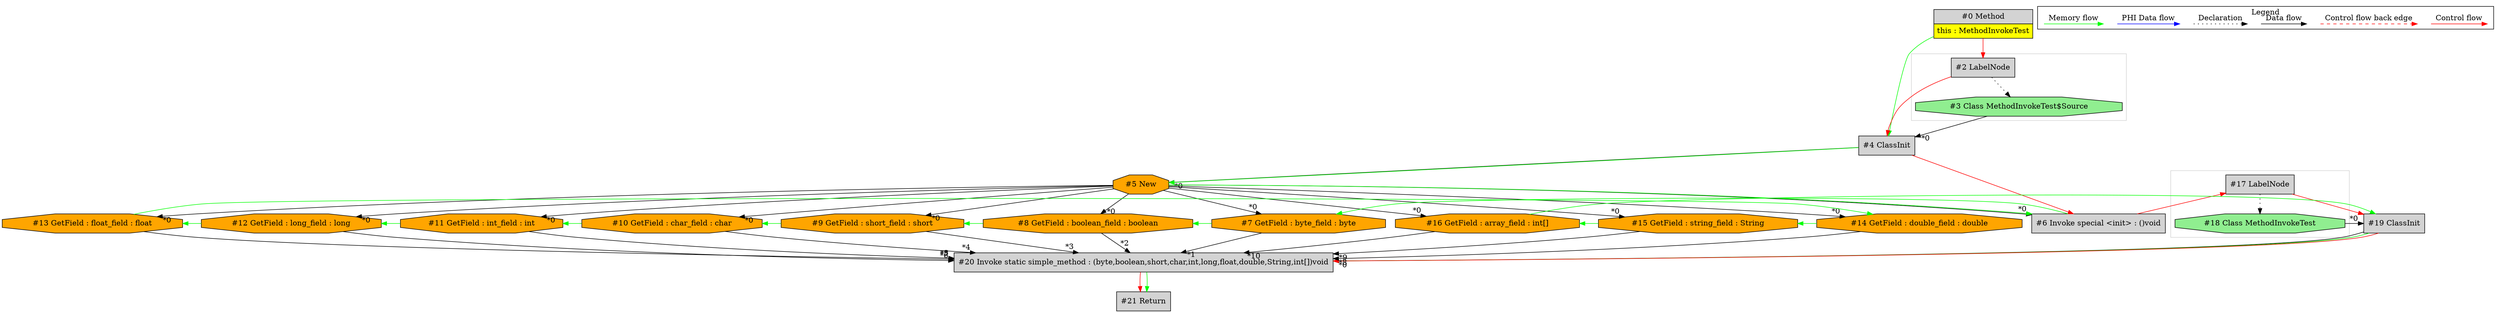 digraph {
 ordering="in";
 node0[margin="0", label=<<table border="0" cellborder="1" cellspacing="0" cellpadding="5"><tr><td colspan="1">#0 Method</td></tr><tr><td port="prj1" bgcolor="yellow">this : MethodInvokeTest</td></tr></table>>,shape=none, fillcolor=lightgrey, style=filled];
 node4[label="#4 ClassInit",shape=box, fillcolor=lightgrey, style=filled];
 node3 -> node4[headlabel="*0", labeldistance=2];
 node2 -> node4[labeldistance=2, color=red, fontcolor=red];
 node0 -> node4[labeldistance=2, color=green, constraint=false];
 node2[label="#2 LabelNode",shape=box, fillcolor=lightgrey, style=filled];
 node0 -> node2[labeldistance=2, color=red, fontcolor=red];
 node3[label="#3 Class MethodInvokeTest$Source",shape=octagon, fillcolor=lightgreen, style=filled];
 node2 -> node3[style=dotted];
 node5[label="#5 New",shape=octagon, fillcolor=orange, style=filled];
 node4 -> node5[headlabel="*0", labeldistance=2];
 node4 -> node5[labeldistance=2, color=green, constraint=false];
 node7[label="#7 GetField : byte_field : byte",shape=octagon, fillcolor=orange, style=filled];
 node5 -> node7[headlabel="*0", labeldistance=2];
 node6 -> node7[labeldistance=2, color=green, constraint=false];
 node6[label="#6 Invoke special <init> : ()void",shape=box, fillcolor=lightgrey, style=filled];
 node5 -> node6[headlabel="*0", labeldistance=2];
 node4 -> node6[labeldistance=2, color=red, fontcolor=red];
 node5 -> node6[labeldistance=2, color=green, constraint=false];
 node17[label="#17 LabelNode",shape=box, fillcolor=lightgrey, style=filled];
 node6 -> node17[labeldistance=2, color=red, fontcolor=red];
 node19[label="#19 ClassInit",shape=box, fillcolor=lightgrey, style=filled];
 node18 -> node19[headlabel="*0", labeldistance=2];
 node16 -> node19[labeldistance=2, color=green, constraint=false];
 node17 -> node19[labeldistance=2, color=red, fontcolor=red];
 node16[label="#16 GetField : array_field : int[]",shape=octagon, fillcolor=orange, style=filled];
 node5 -> node16[headlabel="*0", labeldistance=2];
 node15 -> node16[labeldistance=2, color=green, constraint=false];
 node15[label="#15 GetField : string_field : String",shape=octagon, fillcolor=orange, style=filled];
 node5 -> node15[headlabel="*0", labeldistance=2];
 node14 -> node15[labeldistance=2, color=green, constraint=false];
 node14[label="#14 GetField : double_field : double",shape=octagon, fillcolor=orange, style=filled];
 node5 -> node14[headlabel="*0", labeldistance=2];
 node13 -> node14[labeldistance=2, color=green, constraint=false];
 node13[label="#13 GetField : float_field : float",shape=octagon, fillcolor=orange, style=filled];
 node5 -> node13[headlabel="*0", labeldistance=2];
 node12 -> node13[labeldistance=2, color=green, constraint=false];
 node12[label="#12 GetField : long_field : long",shape=octagon, fillcolor=orange, style=filled];
 node5 -> node12[headlabel="*0", labeldistance=2];
 node11 -> node12[labeldistance=2, color=green, constraint=false];
 node11[label="#11 GetField : int_field : int",shape=octagon, fillcolor=orange, style=filled];
 node5 -> node11[headlabel="*0", labeldistance=2];
 node10 -> node11[labeldistance=2, color=green, constraint=false];
 node10[label="#10 GetField : char_field : char",shape=octagon, fillcolor=orange, style=filled];
 node5 -> node10[headlabel="*0", labeldistance=2];
 node9 -> node10[labeldistance=2, color=green, constraint=false];
 node9[label="#9 GetField : short_field : short",shape=octagon, fillcolor=orange, style=filled];
 node5 -> node9[headlabel="*0", labeldistance=2];
 node8 -> node9[labeldistance=2, color=green, constraint=false];
 node8[label="#8 GetField : boolean_field : boolean",shape=octagon, fillcolor=orange, style=filled];
 node5 -> node8[headlabel="*0", labeldistance=2];
 node7 -> node8[labeldistance=2, color=green, constraint=false];
 node20[label="#20 Invoke static simple_method : (byte,boolean,short,char,int,long,float,double,String,int[])void",shape=box, fillcolor=lightgrey, style=filled];
 node19 -> node20[headlabel="*0", labeldistance=2];
 node7 -> node20[headlabel="*1", labeldistance=2];
 node8 -> node20[headlabel="*2", labeldistance=2];
 node9 -> node20[headlabel="*3", labeldistance=2];
 node10 -> node20[headlabel="*4", labeldistance=2];
 node11 -> node20[headlabel="*5", labeldistance=2];
 node12 -> node20[headlabel="*6", labeldistance=2];
 node13 -> node20[headlabel="*7", labeldistance=2];
 node14 -> node20[headlabel="*8", labeldistance=2];
 node15 -> node20[headlabel="*9", labeldistance=2];
 node16 -> node20[headlabel="*10", labeldistance=2];
 node19 -> node20[labeldistance=2, color=green, constraint=false];
 node19 -> node20[labeldistance=2, color=red, fontcolor=red];
 node21[label="#21 Return",shape=box, fillcolor=lightgrey, style=filled];
 node20 -> node21[labeldistance=2, color=red, fontcolor=red];
 node20 -> node21[labeldistance=2, color=green, constraint=false];
 node18[label="#18 Class MethodInvokeTest",shape=octagon, fillcolor=lightgreen, style=filled];
 node17 -> node18[style=dotted];
 subgraph cluster_0 {
  color=lightgray;
  node17;
  node18;
 }
 subgraph cluster_1 {
  color=lightgray;
  node2;
  node3;
 }
 subgraph cluster_000 {
  label = "Legend";
  node [shape=point]
  {
   rank=same;
   c0 [style = invis];
   c1 [style = invis];
   c2 [style = invis];
   c3 [style = invis];
   d0 [style = invis];
   d1 [style = invis];
   d2 [style = invis];
   d3 [style = invis];
   d4 [style = invis];
   d5 [style = invis];
   d6 [style = invis];
   d7 [style = invis];
  }
  c0 -> c1 [label="Control flow", style=solid, color=red]
  c2 -> c3 [label="Control flow back edge", style=dashed, color=red]
  d0 -> d1 [label="Data flow"]
  d2 -> d3 [label="Declaration", style=dotted]
  d4 -> d5 [label="PHI Data flow", color=blue]
  d6 -> d7 [label="Memory flow", color=green]
 }

}

